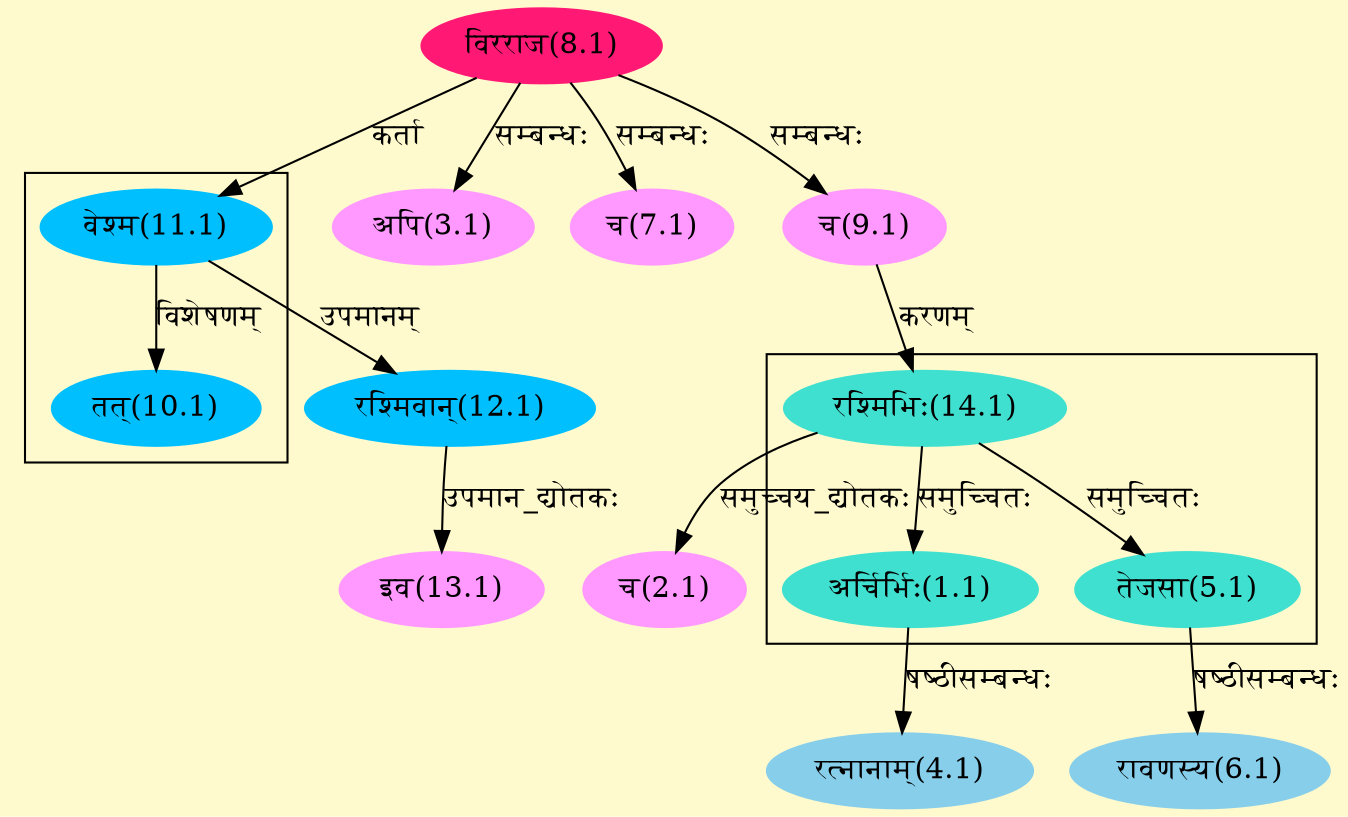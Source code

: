 digraph G{
rankdir=BT;
 compound=true;
 bgcolor="lemonchiffon1";

subgraph cluster_1{
Node1_1 [style=filled, color="#40E0D0" label = "अर्चिर्भिः(1.1)"]
Node14_1 [style=filled, color="#40E0D0" label = "रश्मिभिः(14.1)"]
Node5_1 [style=filled, color="#40E0D0" label = "तेजसा(5.1)"]

}

subgraph cluster_2{
Node10_1 [style=filled, color="#00BFFF" label = "तत्(10.1)"]
Node11_1 [style=filled, color="#00BFFF" label = "वेश्म(11.1)"]

}
Node2_1 [style=filled, color="#FF99FF" label = "च(2.1)"]
Node14_1 [style=filled, color="#40E0D0" label = "रश्मिभिः(14.1)"]
Node3_1 [style=filled, color="#FF99FF" label = "अपि(3.1)"]
Node8_1 [style=filled, color="#FF1975" label = "विरराज(8.1)"]
Node4_1 [style=filled, color="#87CEEB" label = "रत्नानाम्(4.1)"]
Node1_1 [style=filled, color="#40E0D0" label = "अर्चिर्भिः(1.1)"]
Node6_1 [style=filled, color="#87CEEB" label = "रावणस्य(6.1)"]
Node5_1 [style=filled, color="#40E0D0" label = "तेजसा(5.1)"]
Node7_1 [style=filled, color="#FF99FF" label = "च(7.1)"]
Node [style=filled, color="" label = "()"]
Node9_1 [style=filled, color="#FF99FF" label = "च(9.1)"]
Node11_1 [style=filled, color="#00BFFF" label = "वेश्म(11.1)"]
Node12_1 [style=filled, color="#00BFFF" label = "रश्मिवान्(12.1)"]
Node13_1 [style=filled, color="#FF99FF" label = "इव(13.1)"]
/* Start of Relations section */

Node1_1 -> Node14_1 [  label="समुच्चितः"  dir="back" ]
Node2_1 -> Node14_1 [  label="समुच्चय_द्योतकः"  dir="back" ]
Node3_1 -> Node8_1 [  label="सम्बन्धः"  dir="back" ]
Node4_1 -> Node1_1 [  label="षष्ठीसम्बन्धः"  dir="back" ]
Node5_1 -> Node14_1 [  label="समुच्चितः"  dir="back" ]
Node6_1 -> Node5_1 [  label="षष्ठीसम्बन्धः"  dir="back" ]
Node7_1 -> Node8_1 [  label="सम्बन्धः"  dir="back" ]
Node9_1 -> Node8_1 [  label="सम्बन्धः"  dir="back" ]
Node10_1 -> Node11_1 [  label="विशेषणम्"  dir="back" ]
Node11_1 -> Node8_1 [  label="कर्ता"  dir="back" ]
Node12_1 -> Node11_1 [  label="उपमानम्"  dir="back" ]
Node13_1 -> Node12_1 [  label="उपमान_द्योतकः"  dir="back" ]
Node14_1 -> Node9_1 [  label="करणम्"  dir="back" ]
}
